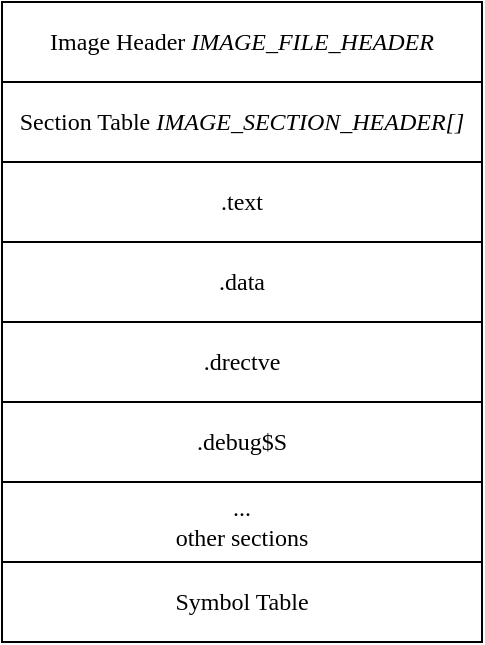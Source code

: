 <mxfile version="14.4.3" type="device"><diagram id="ANK35WbZC-MGM45Yka_q" name="第 1 页"><mxGraphModel dx="1088" dy="880" grid="1" gridSize="10" guides="1" tooltips="1" connect="1" arrows="1" fold="1" page="1" pageScale="1" pageWidth="827" pageHeight="1169" math="0" shadow="0"><root><mxCell id="0"/><mxCell id="1" parent="0"/><mxCell id="vUxwZWd72jpLK1Cfuo6y-1" value="&lt;font face=&quot;Georgia&quot;&gt;Image Header&lt;i&gt;&amp;nbsp;IMAGE_FILE_HEADER&lt;/i&gt;&lt;/font&gt;" style="rounded=0;whiteSpace=wrap;html=1;" vertex="1" parent="1"><mxGeometry x="200" y="120" width="240" height="40" as="geometry"/></mxCell><mxCell id="vUxwZWd72jpLK1Cfuo6y-3" value="&lt;font face=&quot;Georgia&quot;&gt;Section Table&lt;i&gt; IMAGE_SECTION_HEADER[]&lt;/i&gt;&lt;/font&gt;" style="rounded=0;whiteSpace=wrap;html=1;" vertex="1" parent="1"><mxGeometry x="200" y="160" width="240" height="40" as="geometry"/></mxCell><mxCell id="vUxwZWd72jpLK1Cfuo6y-4" value="&lt;font face=&quot;Georgia&quot;&gt;.text&lt;/font&gt;" style="rounded=0;whiteSpace=wrap;html=1;" vertex="1" parent="1"><mxGeometry x="200" y="200" width="240" height="40" as="geometry"/></mxCell><mxCell id="vUxwZWd72jpLK1Cfuo6y-5" value="&lt;font face=&quot;Georgia&quot;&gt;.data&lt;br&gt;&lt;/font&gt;" style="rounded=0;whiteSpace=wrap;html=1;" vertex="1" parent="1"><mxGeometry x="200" y="240" width="240" height="40" as="geometry"/></mxCell><mxCell id="vUxwZWd72jpLK1Cfuo6y-6" value="&lt;font face=&quot;Georgia&quot;&gt;.drectve&lt;br&gt;&lt;/font&gt;" style="rounded=0;whiteSpace=wrap;html=1;" vertex="1" parent="1"><mxGeometry x="200" y="280" width="240" height="40" as="geometry"/></mxCell><mxCell id="vUxwZWd72jpLK1Cfuo6y-7" value="&lt;font face=&quot;Georgia&quot;&gt;.debug$S&lt;br&gt;&lt;/font&gt;" style="rounded=0;whiteSpace=wrap;html=1;" vertex="1" parent="1"><mxGeometry x="200" y="320" width="240" height="40" as="geometry"/></mxCell><mxCell id="vUxwZWd72jpLK1Cfuo6y-8" value="&lt;font face=&quot;Georgia&quot;&gt;...&lt;br&gt;other sections&lt;br&gt;&lt;/font&gt;" style="rounded=0;whiteSpace=wrap;html=1;" vertex="1" parent="1"><mxGeometry x="200" y="360" width="240" height="40" as="geometry"/></mxCell><mxCell id="vUxwZWd72jpLK1Cfuo6y-9" value="&lt;font face=&quot;Georgia&quot;&gt;Symbol Table&lt;br&gt;&lt;/font&gt;" style="rounded=0;whiteSpace=wrap;html=1;" vertex="1" parent="1"><mxGeometry x="200" y="400" width="240" height="40" as="geometry"/></mxCell></root></mxGraphModel></diagram></mxfile>